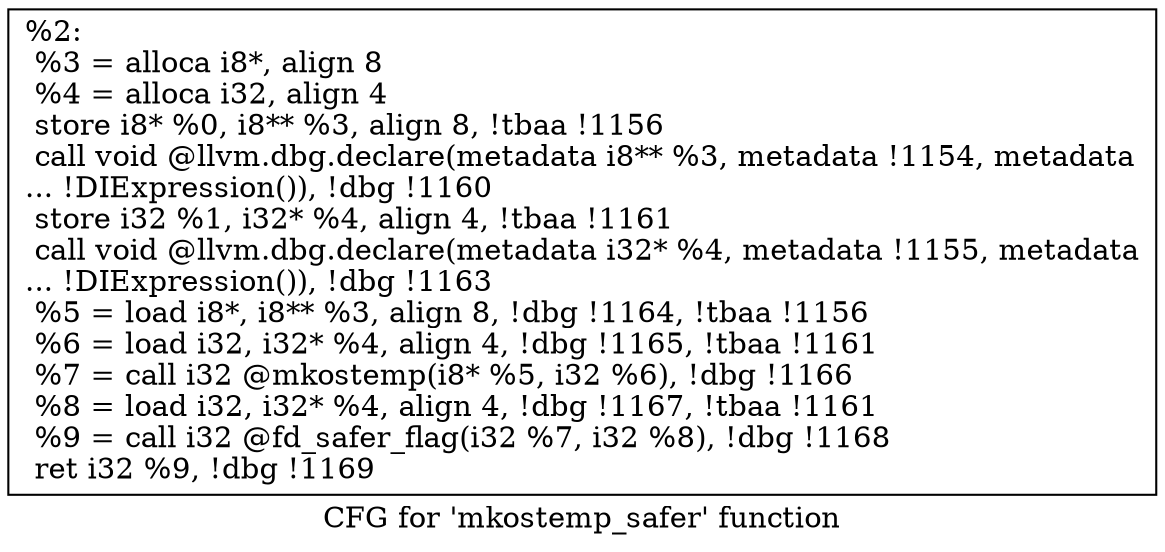 digraph "CFG for 'mkostemp_safer' function" {
	label="CFG for 'mkostemp_safer' function";

	Node0x12fa4f0 [shape=record,label="{%2:\l  %3 = alloca i8*, align 8\l  %4 = alloca i32, align 4\l  store i8* %0, i8** %3, align 8, !tbaa !1156\l  call void @llvm.dbg.declare(metadata i8** %3, metadata !1154, metadata\l... !DIExpression()), !dbg !1160\l  store i32 %1, i32* %4, align 4, !tbaa !1161\l  call void @llvm.dbg.declare(metadata i32* %4, metadata !1155, metadata\l... !DIExpression()), !dbg !1163\l  %5 = load i8*, i8** %3, align 8, !dbg !1164, !tbaa !1156\l  %6 = load i32, i32* %4, align 4, !dbg !1165, !tbaa !1161\l  %7 = call i32 @mkostemp(i8* %5, i32 %6), !dbg !1166\l  %8 = load i32, i32* %4, align 4, !dbg !1167, !tbaa !1161\l  %9 = call i32 @fd_safer_flag(i32 %7, i32 %8), !dbg !1168\l  ret i32 %9, !dbg !1169\l}"];
}
